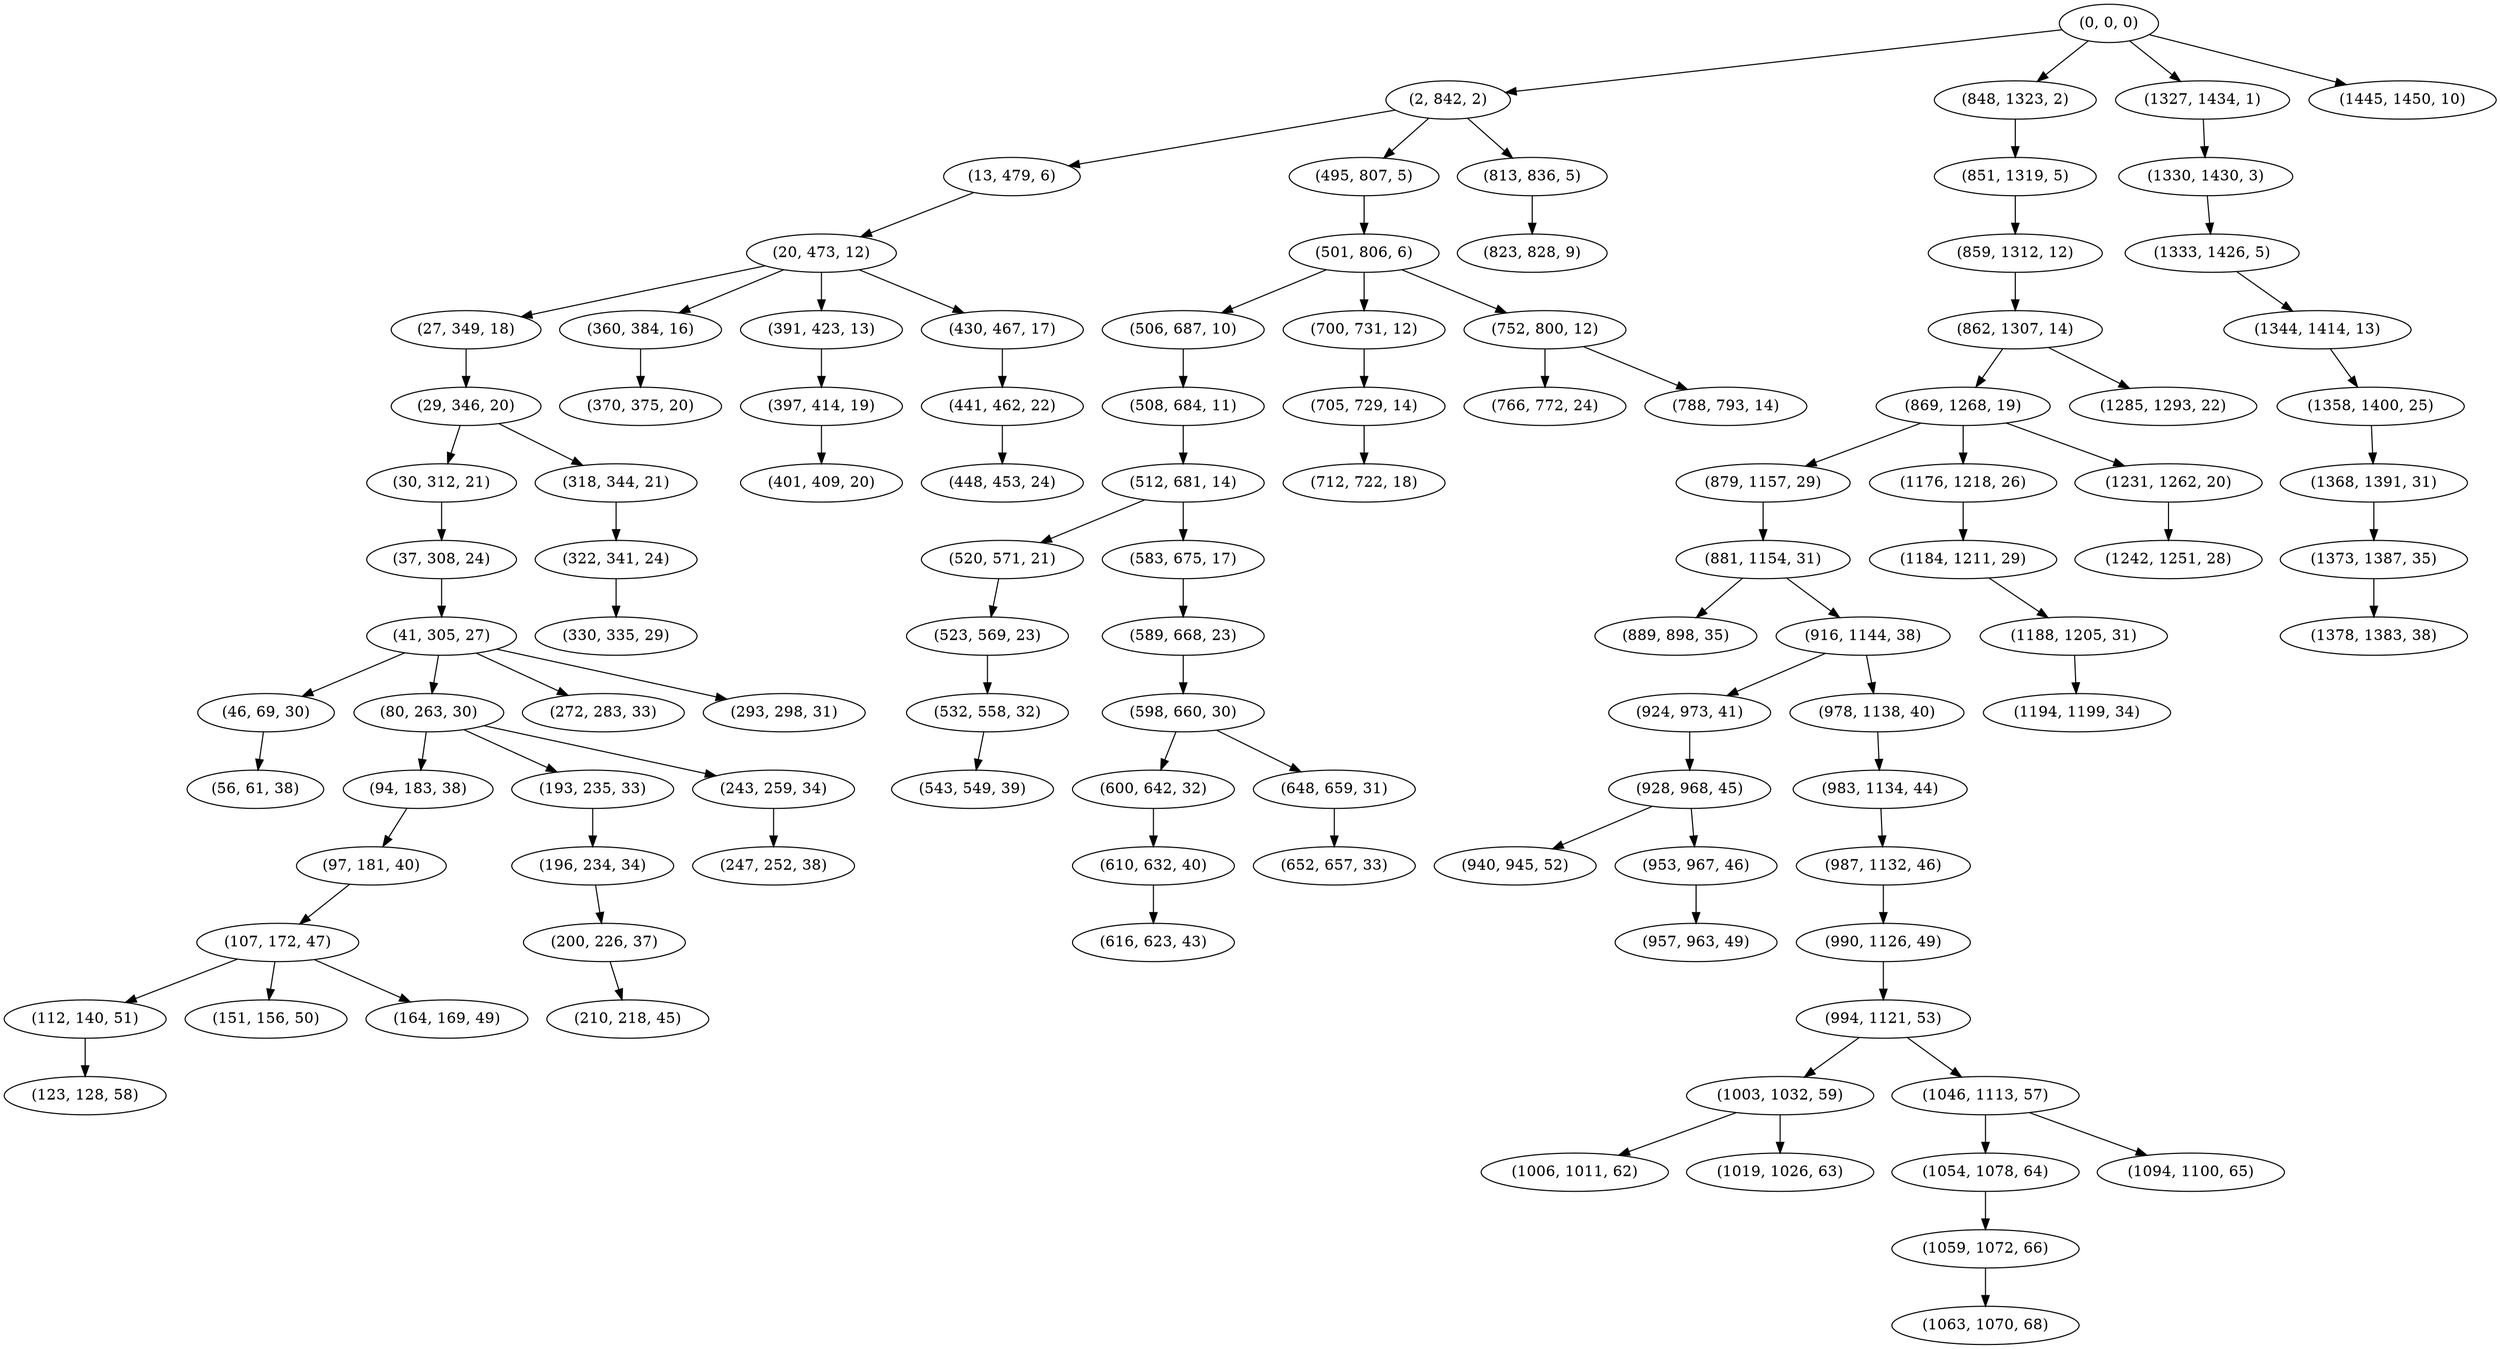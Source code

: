 digraph tree {
    "(0, 0, 0)";
    "(2, 842, 2)";
    "(13, 479, 6)";
    "(20, 473, 12)";
    "(27, 349, 18)";
    "(29, 346, 20)";
    "(30, 312, 21)";
    "(37, 308, 24)";
    "(41, 305, 27)";
    "(46, 69, 30)";
    "(56, 61, 38)";
    "(80, 263, 30)";
    "(94, 183, 38)";
    "(97, 181, 40)";
    "(107, 172, 47)";
    "(112, 140, 51)";
    "(123, 128, 58)";
    "(151, 156, 50)";
    "(164, 169, 49)";
    "(193, 235, 33)";
    "(196, 234, 34)";
    "(200, 226, 37)";
    "(210, 218, 45)";
    "(243, 259, 34)";
    "(247, 252, 38)";
    "(272, 283, 33)";
    "(293, 298, 31)";
    "(318, 344, 21)";
    "(322, 341, 24)";
    "(330, 335, 29)";
    "(360, 384, 16)";
    "(370, 375, 20)";
    "(391, 423, 13)";
    "(397, 414, 19)";
    "(401, 409, 20)";
    "(430, 467, 17)";
    "(441, 462, 22)";
    "(448, 453, 24)";
    "(495, 807, 5)";
    "(501, 806, 6)";
    "(506, 687, 10)";
    "(508, 684, 11)";
    "(512, 681, 14)";
    "(520, 571, 21)";
    "(523, 569, 23)";
    "(532, 558, 32)";
    "(543, 549, 39)";
    "(583, 675, 17)";
    "(589, 668, 23)";
    "(598, 660, 30)";
    "(600, 642, 32)";
    "(610, 632, 40)";
    "(616, 623, 43)";
    "(648, 659, 31)";
    "(652, 657, 33)";
    "(700, 731, 12)";
    "(705, 729, 14)";
    "(712, 722, 18)";
    "(752, 800, 12)";
    "(766, 772, 24)";
    "(788, 793, 14)";
    "(813, 836, 5)";
    "(823, 828, 9)";
    "(848, 1323, 2)";
    "(851, 1319, 5)";
    "(859, 1312, 12)";
    "(862, 1307, 14)";
    "(869, 1268, 19)";
    "(879, 1157, 29)";
    "(881, 1154, 31)";
    "(889, 898, 35)";
    "(916, 1144, 38)";
    "(924, 973, 41)";
    "(928, 968, 45)";
    "(940, 945, 52)";
    "(953, 967, 46)";
    "(957, 963, 49)";
    "(978, 1138, 40)";
    "(983, 1134, 44)";
    "(987, 1132, 46)";
    "(990, 1126, 49)";
    "(994, 1121, 53)";
    "(1003, 1032, 59)";
    "(1006, 1011, 62)";
    "(1019, 1026, 63)";
    "(1046, 1113, 57)";
    "(1054, 1078, 64)";
    "(1059, 1072, 66)";
    "(1063, 1070, 68)";
    "(1094, 1100, 65)";
    "(1176, 1218, 26)";
    "(1184, 1211, 29)";
    "(1188, 1205, 31)";
    "(1194, 1199, 34)";
    "(1231, 1262, 20)";
    "(1242, 1251, 28)";
    "(1285, 1293, 22)";
    "(1327, 1434, 1)";
    "(1330, 1430, 3)";
    "(1333, 1426, 5)";
    "(1344, 1414, 13)";
    "(1358, 1400, 25)";
    "(1368, 1391, 31)";
    "(1373, 1387, 35)";
    "(1378, 1383, 38)";
    "(1445, 1450, 10)";
    "(0, 0, 0)" -> "(2, 842, 2)";
    "(0, 0, 0)" -> "(848, 1323, 2)";
    "(0, 0, 0)" -> "(1327, 1434, 1)";
    "(0, 0, 0)" -> "(1445, 1450, 10)";
    "(2, 842, 2)" -> "(13, 479, 6)";
    "(2, 842, 2)" -> "(495, 807, 5)";
    "(2, 842, 2)" -> "(813, 836, 5)";
    "(13, 479, 6)" -> "(20, 473, 12)";
    "(20, 473, 12)" -> "(27, 349, 18)";
    "(20, 473, 12)" -> "(360, 384, 16)";
    "(20, 473, 12)" -> "(391, 423, 13)";
    "(20, 473, 12)" -> "(430, 467, 17)";
    "(27, 349, 18)" -> "(29, 346, 20)";
    "(29, 346, 20)" -> "(30, 312, 21)";
    "(29, 346, 20)" -> "(318, 344, 21)";
    "(30, 312, 21)" -> "(37, 308, 24)";
    "(37, 308, 24)" -> "(41, 305, 27)";
    "(41, 305, 27)" -> "(46, 69, 30)";
    "(41, 305, 27)" -> "(80, 263, 30)";
    "(41, 305, 27)" -> "(272, 283, 33)";
    "(41, 305, 27)" -> "(293, 298, 31)";
    "(46, 69, 30)" -> "(56, 61, 38)";
    "(80, 263, 30)" -> "(94, 183, 38)";
    "(80, 263, 30)" -> "(193, 235, 33)";
    "(80, 263, 30)" -> "(243, 259, 34)";
    "(94, 183, 38)" -> "(97, 181, 40)";
    "(97, 181, 40)" -> "(107, 172, 47)";
    "(107, 172, 47)" -> "(112, 140, 51)";
    "(107, 172, 47)" -> "(151, 156, 50)";
    "(107, 172, 47)" -> "(164, 169, 49)";
    "(112, 140, 51)" -> "(123, 128, 58)";
    "(193, 235, 33)" -> "(196, 234, 34)";
    "(196, 234, 34)" -> "(200, 226, 37)";
    "(200, 226, 37)" -> "(210, 218, 45)";
    "(243, 259, 34)" -> "(247, 252, 38)";
    "(318, 344, 21)" -> "(322, 341, 24)";
    "(322, 341, 24)" -> "(330, 335, 29)";
    "(360, 384, 16)" -> "(370, 375, 20)";
    "(391, 423, 13)" -> "(397, 414, 19)";
    "(397, 414, 19)" -> "(401, 409, 20)";
    "(430, 467, 17)" -> "(441, 462, 22)";
    "(441, 462, 22)" -> "(448, 453, 24)";
    "(495, 807, 5)" -> "(501, 806, 6)";
    "(501, 806, 6)" -> "(506, 687, 10)";
    "(501, 806, 6)" -> "(700, 731, 12)";
    "(501, 806, 6)" -> "(752, 800, 12)";
    "(506, 687, 10)" -> "(508, 684, 11)";
    "(508, 684, 11)" -> "(512, 681, 14)";
    "(512, 681, 14)" -> "(520, 571, 21)";
    "(512, 681, 14)" -> "(583, 675, 17)";
    "(520, 571, 21)" -> "(523, 569, 23)";
    "(523, 569, 23)" -> "(532, 558, 32)";
    "(532, 558, 32)" -> "(543, 549, 39)";
    "(583, 675, 17)" -> "(589, 668, 23)";
    "(589, 668, 23)" -> "(598, 660, 30)";
    "(598, 660, 30)" -> "(600, 642, 32)";
    "(598, 660, 30)" -> "(648, 659, 31)";
    "(600, 642, 32)" -> "(610, 632, 40)";
    "(610, 632, 40)" -> "(616, 623, 43)";
    "(648, 659, 31)" -> "(652, 657, 33)";
    "(700, 731, 12)" -> "(705, 729, 14)";
    "(705, 729, 14)" -> "(712, 722, 18)";
    "(752, 800, 12)" -> "(766, 772, 24)";
    "(752, 800, 12)" -> "(788, 793, 14)";
    "(813, 836, 5)" -> "(823, 828, 9)";
    "(848, 1323, 2)" -> "(851, 1319, 5)";
    "(851, 1319, 5)" -> "(859, 1312, 12)";
    "(859, 1312, 12)" -> "(862, 1307, 14)";
    "(862, 1307, 14)" -> "(869, 1268, 19)";
    "(862, 1307, 14)" -> "(1285, 1293, 22)";
    "(869, 1268, 19)" -> "(879, 1157, 29)";
    "(869, 1268, 19)" -> "(1176, 1218, 26)";
    "(869, 1268, 19)" -> "(1231, 1262, 20)";
    "(879, 1157, 29)" -> "(881, 1154, 31)";
    "(881, 1154, 31)" -> "(889, 898, 35)";
    "(881, 1154, 31)" -> "(916, 1144, 38)";
    "(916, 1144, 38)" -> "(924, 973, 41)";
    "(916, 1144, 38)" -> "(978, 1138, 40)";
    "(924, 973, 41)" -> "(928, 968, 45)";
    "(928, 968, 45)" -> "(940, 945, 52)";
    "(928, 968, 45)" -> "(953, 967, 46)";
    "(953, 967, 46)" -> "(957, 963, 49)";
    "(978, 1138, 40)" -> "(983, 1134, 44)";
    "(983, 1134, 44)" -> "(987, 1132, 46)";
    "(987, 1132, 46)" -> "(990, 1126, 49)";
    "(990, 1126, 49)" -> "(994, 1121, 53)";
    "(994, 1121, 53)" -> "(1003, 1032, 59)";
    "(994, 1121, 53)" -> "(1046, 1113, 57)";
    "(1003, 1032, 59)" -> "(1006, 1011, 62)";
    "(1003, 1032, 59)" -> "(1019, 1026, 63)";
    "(1046, 1113, 57)" -> "(1054, 1078, 64)";
    "(1046, 1113, 57)" -> "(1094, 1100, 65)";
    "(1054, 1078, 64)" -> "(1059, 1072, 66)";
    "(1059, 1072, 66)" -> "(1063, 1070, 68)";
    "(1176, 1218, 26)" -> "(1184, 1211, 29)";
    "(1184, 1211, 29)" -> "(1188, 1205, 31)";
    "(1188, 1205, 31)" -> "(1194, 1199, 34)";
    "(1231, 1262, 20)" -> "(1242, 1251, 28)";
    "(1327, 1434, 1)" -> "(1330, 1430, 3)";
    "(1330, 1430, 3)" -> "(1333, 1426, 5)";
    "(1333, 1426, 5)" -> "(1344, 1414, 13)";
    "(1344, 1414, 13)" -> "(1358, 1400, 25)";
    "(1358, 1400, 25)" -> "(1368, 1391, 31)";
    "(1368, 1391, 31)" -> "(1373, 1387, 35)";
    "(1373, 1387, 35)" -> "(1378, 1383, 38)";
}
